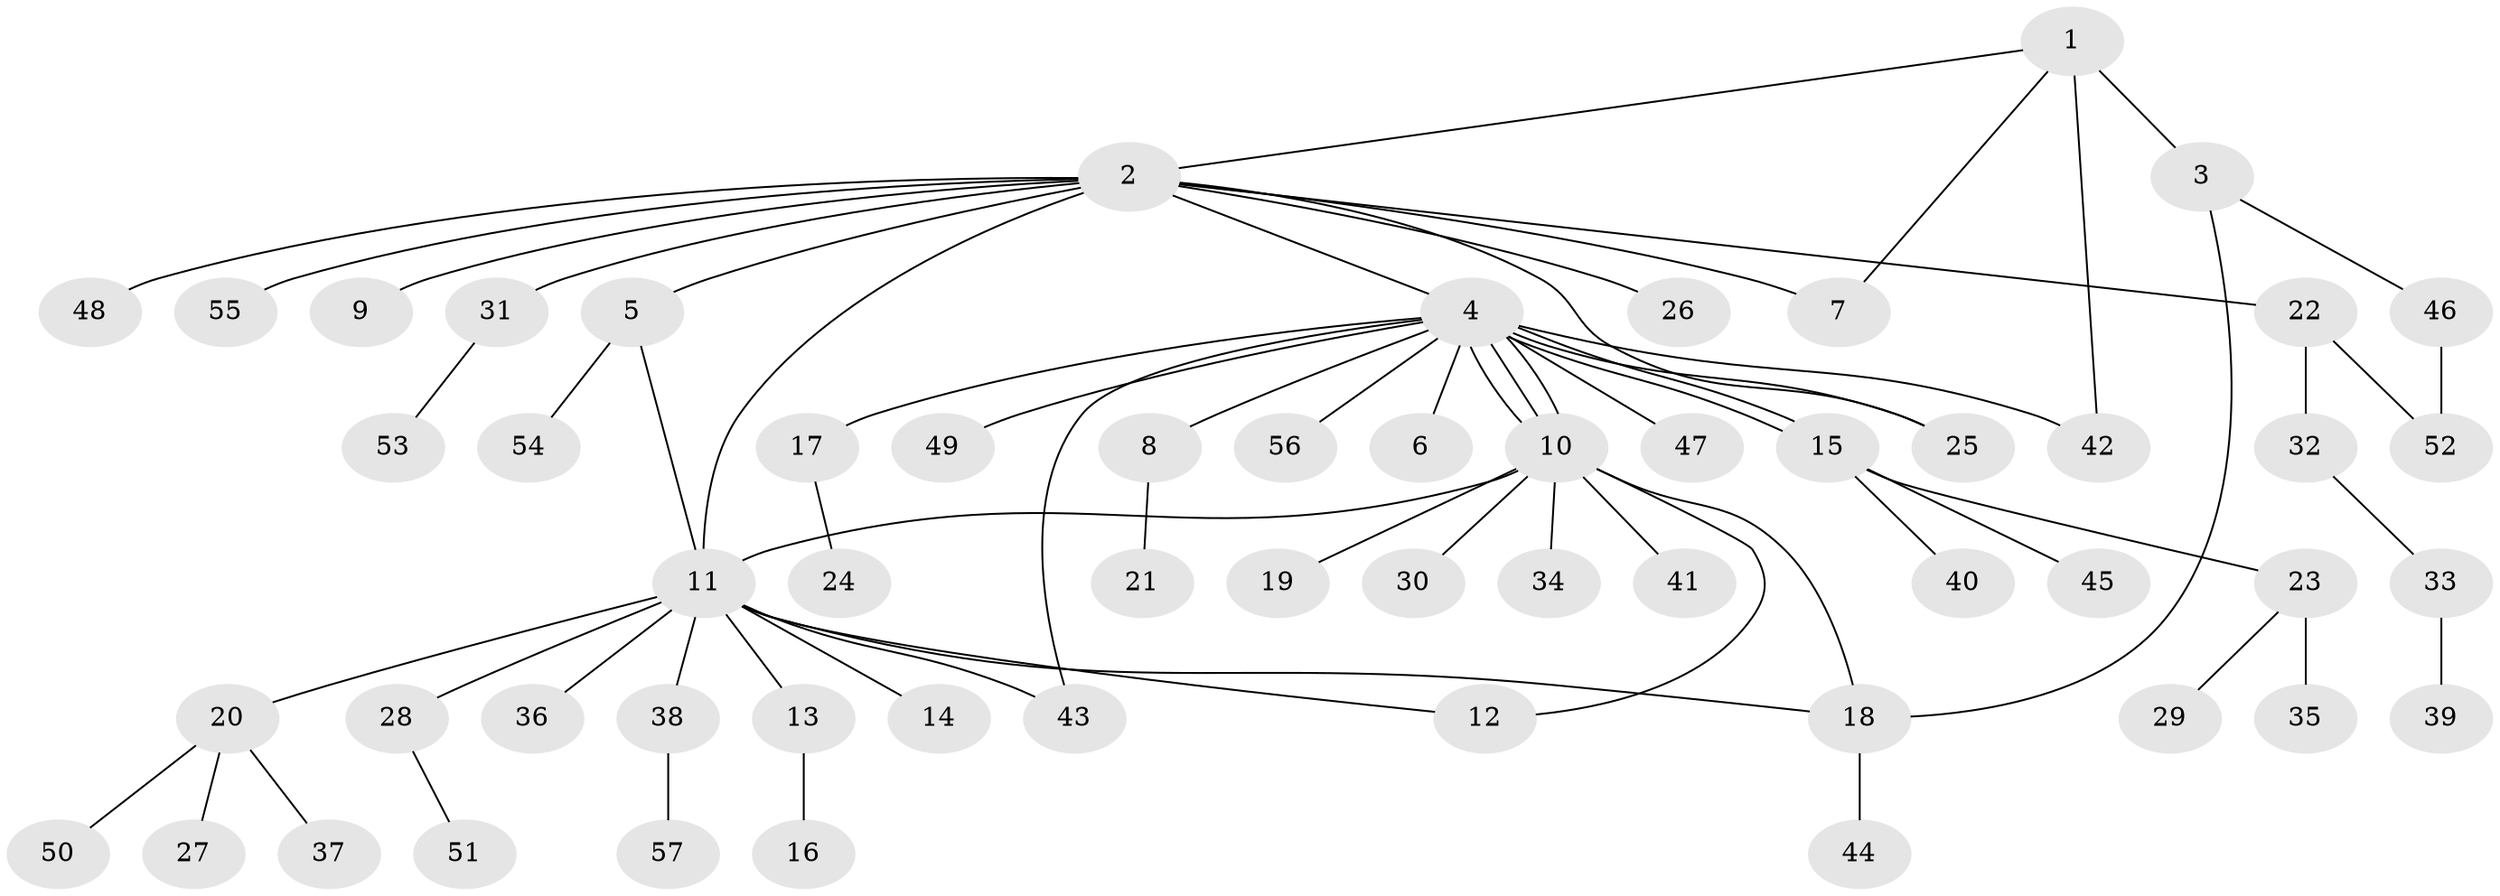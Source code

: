 // coarse degree distribution, {5: 0.043478260869565216, 1: 0.5652173913043478, 9: 0.08695652173913043, 2: 0.13043478260869565, 3: 0.08695652173913043, 4: 0.043478260869565216, 8: 0.043478260869565216}
// Generated by graph-tools (version 1.1) at 2025/36/03/04/25 23:36:39]
// undirected, 57 vertices, 69 edges
graph export_dot {
  node [color=gray90,style=filled];
  1;
  2;
  3;
  4;
  5;
  6;
  7;
  8;
  9;
  10;
  11;
  12;
  13;
  14;
  15;
  16;
  17;
  18;
  19;
  20;
  21;
  22;
  23;
  24;
  25;
  26;
  27;
  28;
  29;
  30;
  31;
  32;
  33;
  34;
  35;
  36;
  37;
  38;
  39;
  40;
  41;
  42;
  43;
  44;
  45;
  46;
  47;
  48;
  49;
  50;
  51;
  52;
  53;
  54;
  55;
  56;
  57;
  1 -- 2;
  1 -- 3;
  1 -- 7;
  1 -- 42;
  2 -- 4;
  2 -- 5;
  2 -- 7;
  2 -- 9;
  2 -- 11;
  2 -- 22;
  2 -- 25;
  2 -- 26;
  2 -- 31;
  2 -- 48;
  2 -- 55;
  3 -- 18;
  3 -- 46;
  4 -- 6;
  4 -- 8;
  4 -- 10;
  4 -- 10;
  4 -- 10;
  4 -- 15;
  4 -- 15;
  4 -- 17;
  4 -- 25;
  4 -- 42;
  4 -- 43;
  4 -- 47;
  4 -- 49;
  4 -- 56;
  5 -- 11;
  5 -- 54;
  8 -- 21;
  10 -- 11;
  10 -- 12;
  10 -- 18;
  10 -- 19;
  10 -- 30;
  10 -- 34;
  10 -- 41;
  11 -- 12;
  11 -- 13;
  11 -- 14;
  11 -- 18;
  11 -- 20;
  11 -- 28;
  11 -- 36;
  11 -- 38;
  11 -- 43;
  13 -- 16;
  15 -- 23;
  15 -- 40;
  15 -- 45;
  17 -- 24;
  18 -- 44;
  20 -- 27;
  20 -- 37;
  20 -- 50;
  22 -- 32;
  22 -- 52;
  23 -- 29;
  23 -- 35;
  28 -- 51;
  31 -- 53;
  32 -- 33;
  33 -- 39;
  38 -- 57;
  46 -- 52;
}
